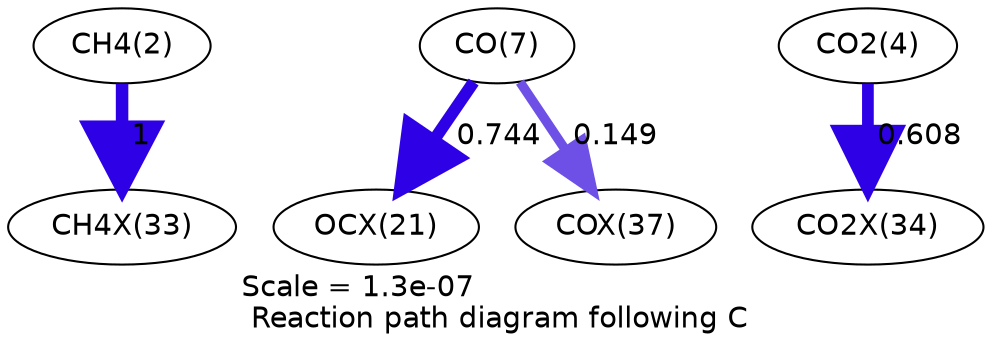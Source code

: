 digraph reaction_paths {
center=1;
s4 -> s31[fontname="Helvetica", penwidth=6, arrowsize=3, color="0.7, 1.5, 0.9"
, label=" 1"];
s9 -> s24[fontname="Helvetica", penwidth=5.78, arrowsize=2.89, color="0.7, 1.24, 0.9"
, label=" 0.744"];
s9 -> s35[fontname="Helvetica", penwidth=4.56, arrowsize=2.28, color="0.7, 0.649, 0.9"
, label=" 0.149"];
s6 -> s32[fontname="Helvetica", penwidth=5.62, arrowsize=2.81, color="0.7, 1.11, 0.9"
, label=" 0.608"];
s4 [ fontname="Helvetica", label="CH4(2)"];
s6 [ fontname="Helvetica", label="CO2(4)"];
s9 [ fontname="Helvetica", label="CO(7)"];
s24 [ fontname="Helvetica", label="OCX(21)"];
s31 [ fontname="Helvetica", label="CH4X(33)"];
s32 [ fontname="Helvetica", label="CO2X(34)"];
s35 [ fontname="Helvetica", label="COX(37)"];
 label = "Scale = 1.3e-07\l Reaction path diagram following C";
 fontname = "Helvetica";
}
